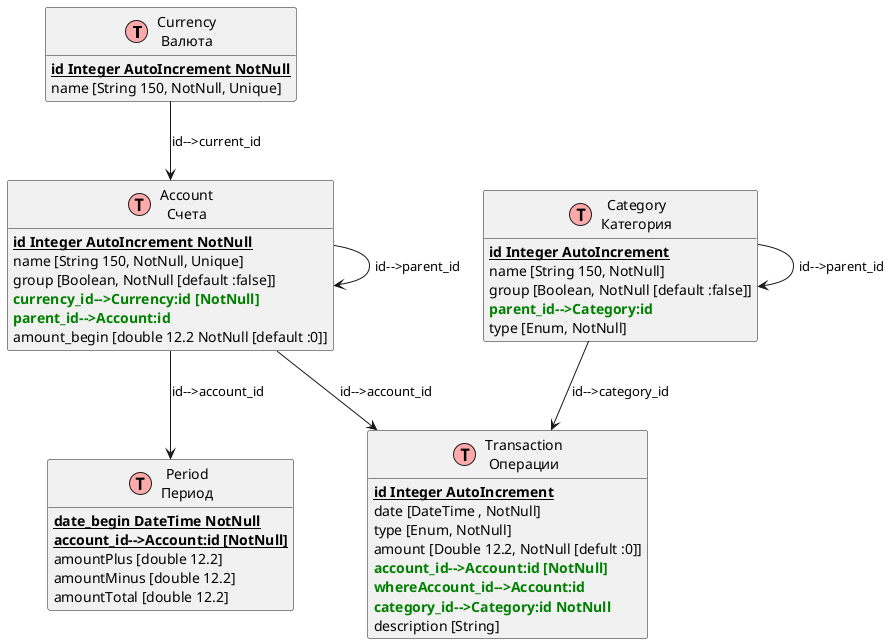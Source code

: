 @startuml
!define table(name, desk) class name as "desk" << (T,#FFAAAA) >>
!define primary_key(x) <u><b>x</b></u>
!define fk_index(x) <color:green><b>x</b></color>
hide methods
hide stereotypes

table(Currency, Currency\nВалюта) {
  primary_key(id Integer AutoIncrement NotNull)
  name [String 150, NotNull, Unique]
}

table(Account, Account\nCчета) {
  primary_key(id Integer AutoIncrement NotNull)
  name [String 150, NotNull, Unique]
  group [Boolean, NotNull [default :false]]
  fk_index(currency_id-->Currency:id [NotNull])
  fk_index(parent_id-->Account:id)
  amount_begin [double 12.2 NotNull [default :0]]
}

table(Category, Category\nКатегория) {
  primary_key(id Integer AutoIncrement)
  name [String 150, NotNull]
  group [Boolean, NotNull [default :false]]
  fk_index(parent_id-->Category:id)
  type [Enum, NotNull]
}

table(Transaction, Transaction\nОперации) {
    primary_key(id Integer AutoIncrement)
    date [DateTime , NotNull]
    type [Enum, NotNull]
    amount [Double 12.2, NotNull [defult :0]]
    fk_index(account_id-->Account:id [NotNull])
    fk_index(whereAccount_id-->Account:id)
    fk_index(category_id-->Category:id NotNull)
    description [String]
}

table(Period, Period\nПериод) {
    primary_key(date_begin DateTime NotNull)
    primary_key(account_id-->Account:id [NotNull])
    amountPlus [double 12.2]
    amountMinus [double 12.2]
    amountTotal [double 12.2]
}

' relationships
' one-to-one relationship

' one to may relationship
Account --> Account : "id-->parent_id"
Account --> Transaction : "id-->account_id"
Account --> Period : "id-->account_id"
Currency --> Account : "id-->current_id"
Category --> Category : "id-->parent_id"
Category --> Transaction : "id-->category_id"

' many to many relationship
' Add mark if you like

@enduml

